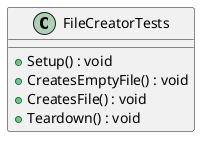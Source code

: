 @startuml
class FileCreatorTests {
    + Setup() : void
    + CreatesEmptyFile() : void
    + CreatesFile() : void
    + Teardown() : void
}
@enduml
